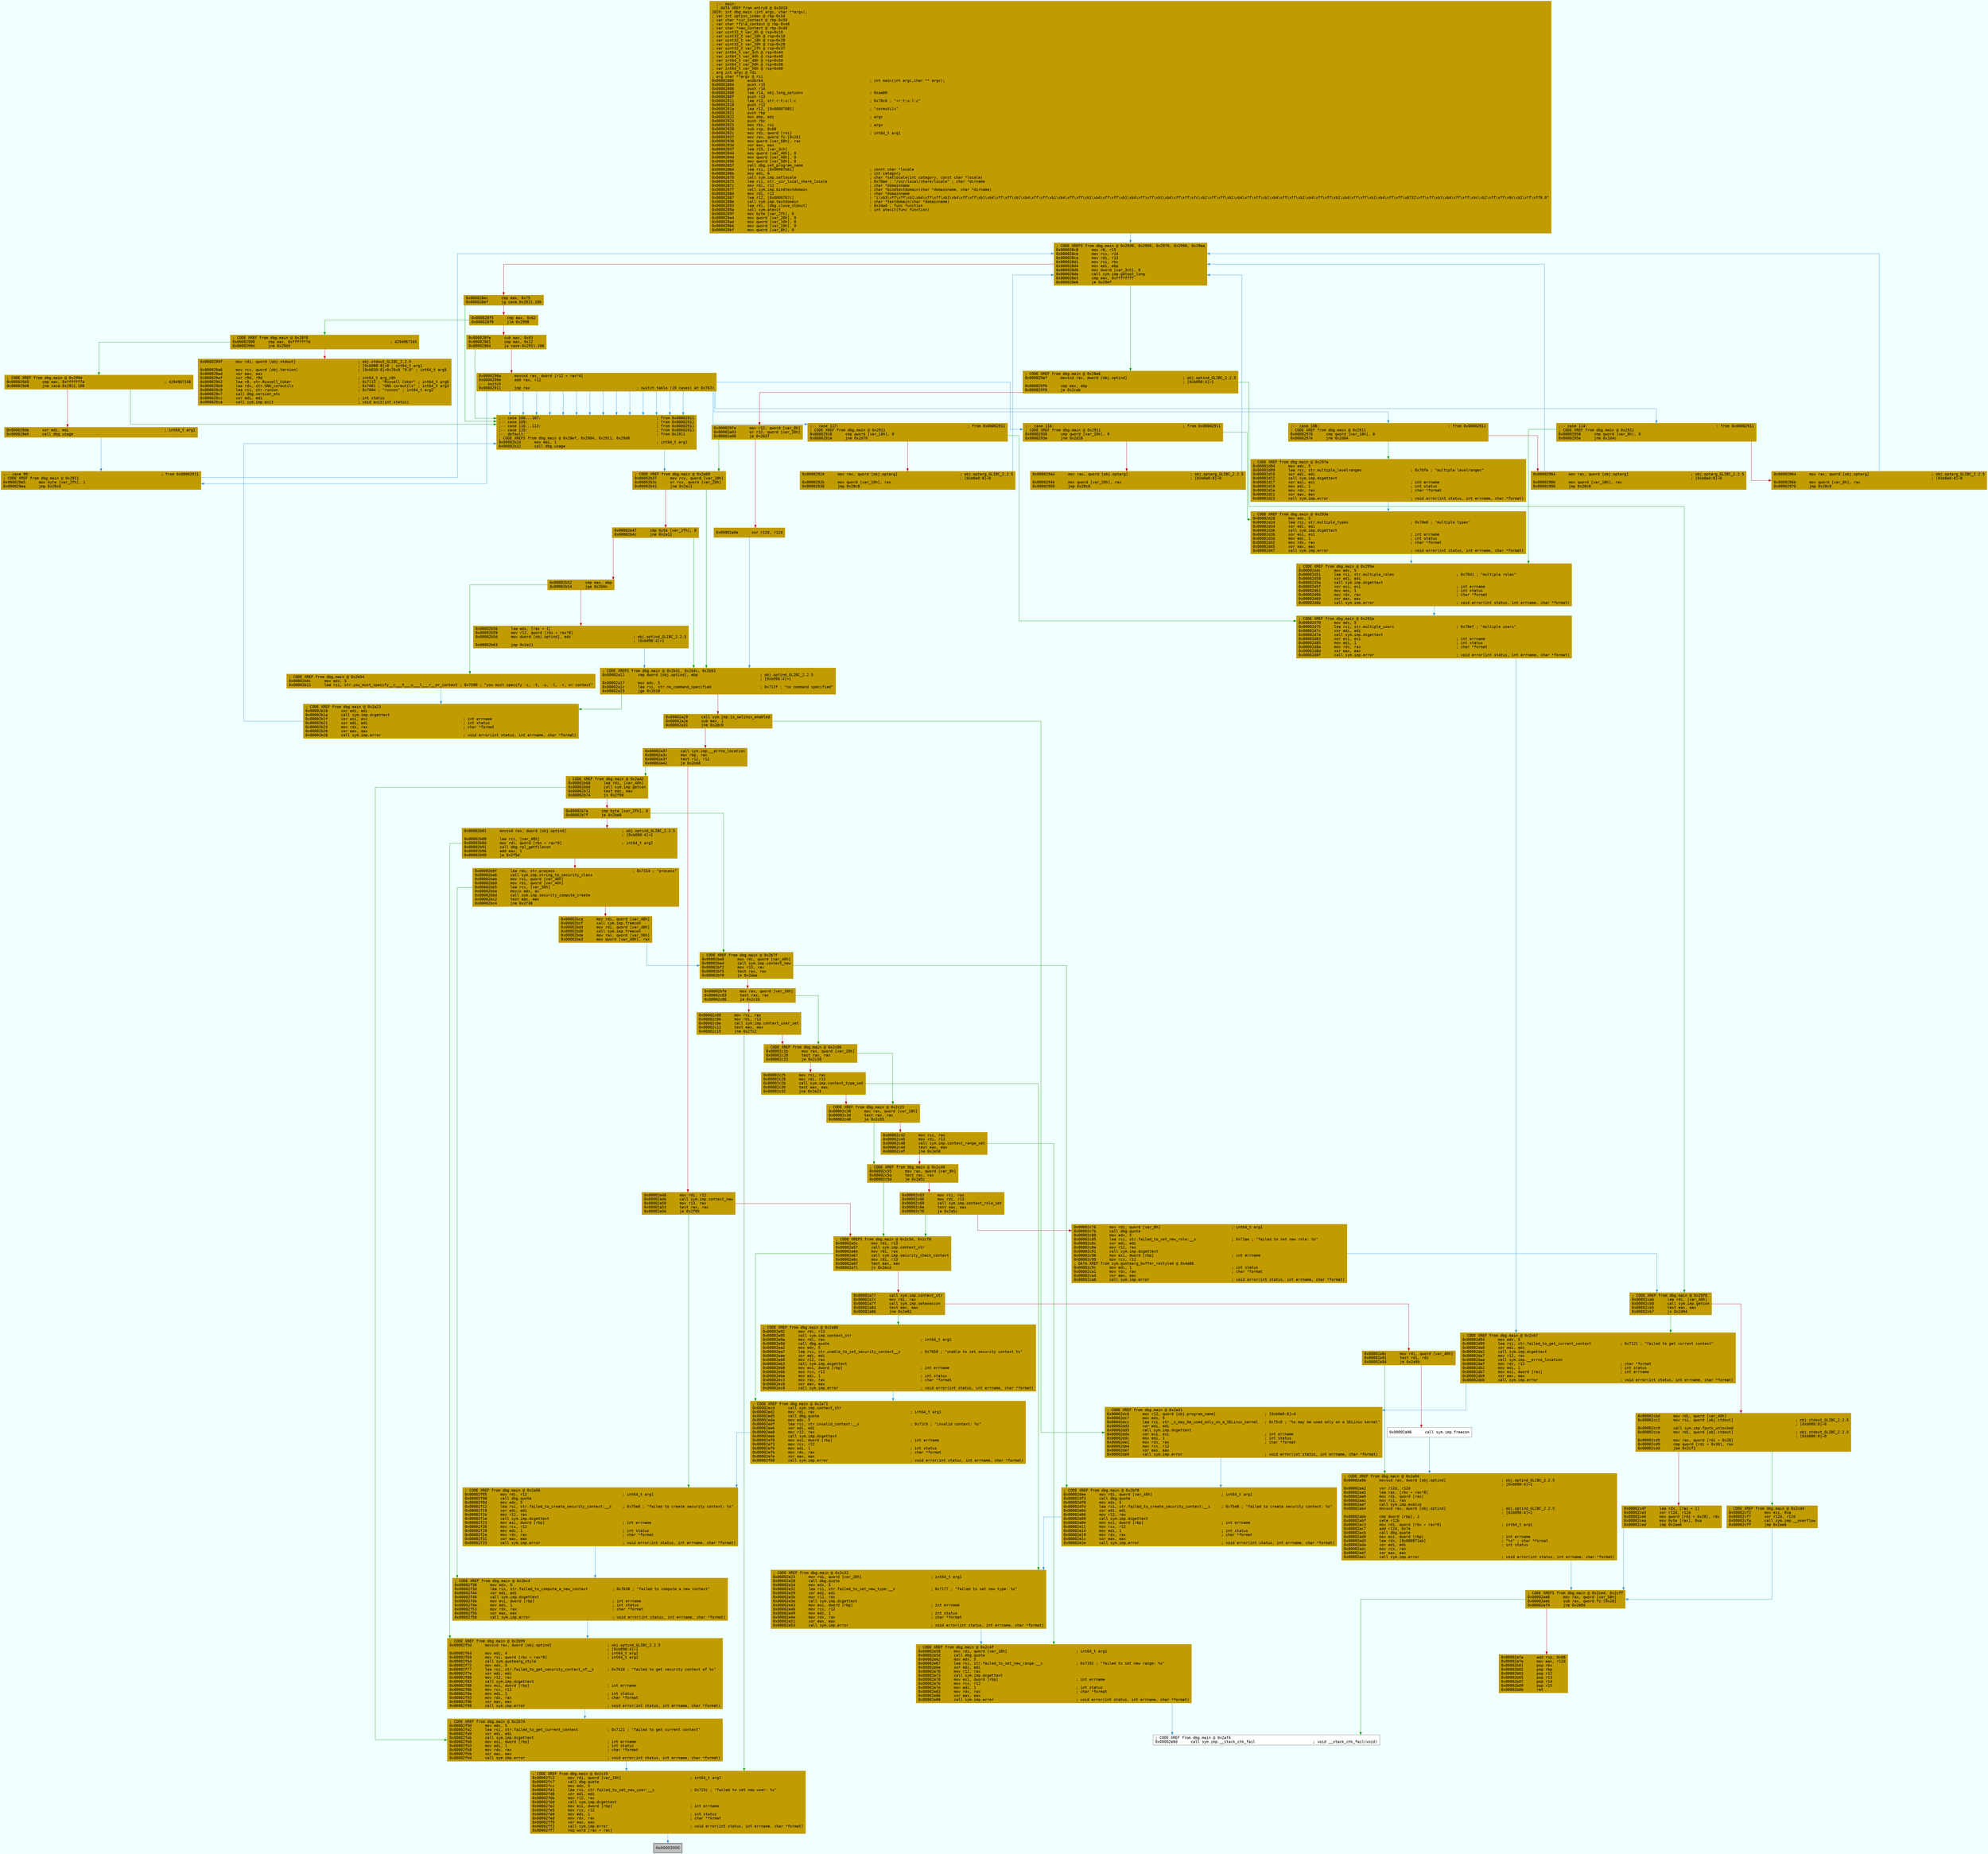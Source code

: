 digraph code {
	graph [bgcolor=azure fontsize=8 fontname="Courier" splines="ortho"];
	node [fillcolor=gray style=filled shape=box];
	edge [arrowhead="normal"];
	"0x00002800" [URL="dbg.main/0x00002800", fillcolor="#c19c00",color="#c19c00", fontname="Courier",label="  ;-- main:\l  ; DATA XREF from entry0 @ 0x3018\l2029: int dbg.main (int argc, char **argv);\l; var int option_index @ rbp-0x54\l; var char *cur_context @ rbp-0x50\l; var char *file_context @ rbp-0x48\l; var char *new_context @ rbp-0x40\l; var uint32_t var_8h @ rsp+0x10\l; var uint32_t var_10h @ rsp+0x18\l; var uint32_t var_18h @ rsp+0x20\l; var uint32_t var_20h @ rsp+0x28\l; var uint32_t var_2fh @ rsp+0x37\l; var int64_t var_3ch @ rsp+0x44\l; var int64_t var_40h @ rsp+0x48\l; var int64_t var_48h @ rsp+0x50\l; var int64_t var_50h @ rsp+0x58\l; var int64_t var_58h @ rsp+0x60\l; arg int argc @ rdi\l; arg char **argv @ rsi\l0x00002800      endbr64                                                ; int main(int argc,char ** argv);\l0x00002804      push r15\l0x00002806      push r14\l0x00002808      lea r14, obj.long_options                              ; 0xaa80\l0x0000280f      push r13\l0x00002811      lea r13, str.r:t:u:l:c                                 ; 0x70c6 ; \"+r:t:u:l:c\"\l0x00002818      push r12\l0x0000281a      lea r12, [0x00007085]                                  ; \"coreutils\"\l0x00002821      push rbp\l0x00002822      mov ebp, edi                                           ; argc\l0x00002824      push rbx\l0x00002825      mov rbx, rsi                                           ; argv\l0x00002828      sub rsp, 0x68\l0x0000282c      mov rdi, qword [rsi]                                   ; int64_t arg1\l0x0000282f      mov rax, qword fs:[0x28]\l0x00002838      mov qword [var_58h], rax\l0x0000283d      xor eax, eax\l0x0000283f      lea r15, [var_3ch]\l0x00002844      mov qword [var_40h], 0\l0x0000284d      mov qword [var_48h], 0\l0x00002856      mov qword [var_50h], 0\l0x0000285f      call dbg.set_program_name\l0x00002864      lea rsi, [0x00007b61]                                  ; const char *locale\l0x0000286b      mov edi, 6                                             ; int category\l0x00002870      call sym.imp.setlocale                                 ; char *setlocale(int category, const char *locale)\l0x00002875      lea rsi, str._usr_local_share_locale                   ; 0x70ae ; \"/usr/local/share/locale\" ; char *dirname\l0x0000287c      mov rdi, r12                                           ; char *domainname\l0x0000287f      call sym.imp.bindtextdomain                            ; char *bindtextdomain(char *domainname, char *dirname)\l0x00002884      mov rdi, r12                                           ; char *domainname\l0x00002887      lea r12, [0x0000767c]                                  ; \"i\\xb3\\xff\\xff\\xb1\\xb4\\xff\\xff\\xb1\\xb4\\xff\\xff\\xb1\\xb4\\xff\\xff\\xb1\\xb4\\xff\\xff\\xb1\\xb4\\xff\\xff\\xb1\\xb4\\xff\\xff\\xb1\\xb4\\xff\\xff\\xb1\\xb4\\xff\\xff\\xfc\\xb2\\xff\\xff\\xb1\\xb4\\xff\\xff\\xb1\\xb4\\xff\\xff\\xb1\\xb4\\xff\\xff\\xb1\\xb4\\xff\\xff\\xb1\\xb4\\xff\\xff\\u0732\\xff\\xff\\xb1\\xb4\\xff\\xff\\xbc\\xb2\\xff\\xff\\x9c\\xb2\\xff\\xff9.0\"\l0x0000288e      call sym.imp.textdomain                                ; char *textdomain(char *domainname)\l0x00002893      lea rdi, [dbg.close_stdout]                            ; 0x34a0 ; func function\l0x0000289a      call sym.atexit                                        ; int atexit(func function)\l0x0000289f      mov byte [var_2fh], 0\l0x000028a4      mov qword [var_20h], 0\l0x000028ad      mov qword [var_10h], 0\l0x000028b6      mov qword [var_18h], 0\l0x000028bf      mov qword [var_8h], 0\l"]
	"0x000028c8" [URL="dbg.main/0x000028c8", fillcolor="#c19c00",color="#c19c00", fontname="Courier",label="; CODE XREFS from dbg.main @ 0x2930, 0x2950, 0x2970, 0x2990, 0x29ea\l0x000028c8      mov r8, r15\l0x000028cb      mov rcx, r14\l0x000028ce      mov rdx, r13\l0x000028d1      mov rsi, rbx\l0x000028d4      mov edi, ebp\l0x000028d6      mov dword [var_3ch], 0\l0x000028de      call sym.imp.getopt_long\l0x000028e3      cmp eax, 0xffffffff\l0x000028e6      je 0x29ef\l"]
	"0x000028ec" [URL="dbg.main/0x000028ec", fillcolor="#c19c00",color="#c19c00", fontname="Courier",label="0x000028ec      cmp eax, 0x75\l0x000028ef      jg case.0x2911.100\l"]
	"0x000028f5" [URL="dbg.main/0x000028f5", fillcolor="#c19c00",color="#c19c00", fontname="Courier",label="0x000028f5      cmp eax, 0x62\l0x000028f8      jle 0x2998\l"]
	"0x000028fe" [URL="dbg.main/0x000028fe", fillcolor="#c19c00",color="#c19c00", fontname="Courier",label="0x000028fe      sub eax, 0x63\l0x00002901      cmp eax, 0x12\l0x00002904      ja case.0x2911.100\l"]
	"0x0000290a" [URL="dbg.main/0x0000290a", fillcolor="#c19c00",color="#c19c00", fontname="Courier",label="0x0000290a      movsxd rax, dword [r12 + rax*4]\l0x0000290e      add rax, r12\l;-- switch\l0x00002911      jmp rax                                                ; switch table (19 cases) at 0x767c\l"]
	"0x00002918" [URL="dbg.main/0x00002918", fillcolor="#c19c00",color="#c19c00", fontname="Courier",label=";-- case 117:                                                          ; from 0x00002911\l; CODE XREF from dbg.main @ 0x2911\l0x00002918      cmp qword [var_10h], 0\l0x0000291e      jne 0x2d70\l"]
	"0x00002924" [URL="dbg.main/0x00002924", fillcolor="#c19c00",color="#c19c00", fontname="Courier",label="0x00002924      mov rax, qword [obj.optarg]                            ; obj.optarg_GLIBC_2.2.5\l                                                                       ; [0xb0a0:8]=0\l0x0000292b      mov qword [var_10h], rax\l0x00002930      jmp 0x28c8\l"]
	"0x00002938" [URL="dbg.main/0x00002938", fillcolor="#c19c00",color="#c19c00", fontname="Courier",label=";-- case 116:                                                          ; from 0x00002911\l; CODE XREF from dbg.main @ 0x2911\l0x00002938      cmp qword [var_20h], 0\l0x0000293e      jne 0x2d28\l"]
	"0x00002944" [URL="dbg.main/0x00002944", fillcolor="#c19c00",color="#c19c00", fontname="Courier",label="0x00002944      mov rax, qword [obj.optarg]                            ; obj.optarg_GLIBC_2.2.5\l                                                                       ; [0xb0a0:8]=0\l0x0000294b      mov qword [var_20h], rax\l0x00002950      jmp 0x28c8\l"]
	"0x00002958" [URL="dbg.main/0x00002958", fillcolor="#c19c00",color="#c19c00", fontname="Courier",label=";-- case 114:                                                          ; from 0x00002911\l; CODE XREF from dbg.main @ 0x2911\l0x00002958      cmp qword [var_8h], 0\l0x0000295e      jne 0x2d4c\l"]
	"0x00002964" [URL="dbg.main/0x00002964", fillcolor="#c19c00",color="#c19c00", fontname="Courier",label="0x00002964      mov rax, qword [obj.optarg]                            ; obj.optarg_GLIBC_2.2.5\l                                                                       ; [0xb0a0:8]=0\l0x0000296b      mov qword [var_8h], rax\l0x00002970      jmp 0x28c8\l"]
	"0x00002978" [URL="dbg.main/0x00002978", fillcolor="#c19c00",color="#c19c00", fontname="Courier",label=";-- case 108:                                                          ; from 0x00002911\l; CODE XREF from dbg.main @ 0x2911\l0x00002978      cmp qword [var_18h], 0\l0x0000297e      jne 0x2d04\l"]
	"0x00002984" [URL="dbg.main/0x00002984", fillcolor="#c19c00",color="#c19c00", fontname="Courier",label="0x00002984      mov rax, qword [obj.optarg]                            ; obj.optarg_GLIBC_2.2.5\l                                                                       ; [0xb0a0:8]=0\l0x0000298b      mov qword [var_18h], rax\l0x00002990      jmp 0x28c8\l"]
	"0x00002998" [URL="dbg.main/0x00002998", fillcolor="#c19c00",color="#c19c00", fontname="Courier",label="; CODE XREF from dbg.main @ 0x28f8\l0x00002998      cmp eax, 0xffffff7d                                    ; 4294967165\l0x0000299d      jne 0x29d3\l"]
	"0x0000299f" [URL="dbg.main/0x0000299f", fillcolor="#c19c00",color="#c19c00", fontname="Courier",label="0x0000299f      mov rdi, qword [obj.stdout]                            ; obj.stdout_GLIBC_2.2.5\l                                                                       ; [0xb088:8]=0 ; int64_t arg1\l0x000029a6      mov rcx, qword [obj.Version]                           ; [0xb010:8]=0x76c8 \"9.0\" ; int64_t arg5\l0x000029ad      xor eax, eax\l0x000029af      xor r9d, r9d                                           ; int64_t arg_c0h\l0x000029b2      lea r8, str.Russell_Coker                              ; 0x7113 ; \"Russell Coker\" ; int64_t arg6\l0x000029b9      lea rdx, str.GNU_coreutils                             ; 0x7081 ; \"GNU coreutils\" ; int64_t arg3\l0x000029c0      lea rsi, str.runcon                                    ; 0x7004 ; \"runcon\" ; int64_t arg2\l0x000029c7      call dbg.version_etc\l0x000029cc      xor edi, edi                                           ; int status\l0x000029ce      call sym.imp.exit                                      ; void exit(int status)\l"]
	"0x000029d3" [URL="dbg.main/0x000029d3", fillcolor="#c19c00",color="#c19c00", fontname="Courier",label="; CODE XREF from dbg.main @ 0x299d\l0x000029d3      cmp eax, 0xffffff7e                                    ; 4294967166\l0x000029d8      jne case.0x2911.100\l"]
	"0x000029de" [URL="dbg.main/0x000029de", fillcolor="#c19c00",color="#c19c00", fontname="Courier",label="0x000029de      xor edi, edi                                           ; int64_t arg1\l0x000029e0      call dbg.usage\l"]
	"0x000029e5" [URL="dbg.main/0x000029e5", fillcolor="#c19c00",color="#c19c00", fontname="Courier",label=";-- case 99:                                                           ; from 0x00002911\l; CODE XREF from dbg.main @ 0x2911\l0x000029e5      mov byte [var_2fh], 1\l0x000029ea      jmp 0x28c8\l"]
	"0x000029ef" [URL="dbg.main/0x000029ef", fillcolor="#c19c00",color="#c19c00", fontname="Courier",label="; CODE XREF from dbg.main @ 0x28e6\l0x000029ef      movsxd rax, dword [obj.optind]                         ; obj.optind_GLIBC_2.2.5\l                                                                       ; [0xb090:4]=1\l0x000029f6      cmp eax, ebp\l0x000029f8      je 0x2cab\l"]
	"0x000029fe" [URL="dbg.main/0x000029fe", fillcolor="#c19c00",color="#c19c00", fontname="Courier",label="0x000029fe      mov r12, qword [var_8h]\l0x00002a03      or r12, qword [var_10h]\l0x00002a08      je 0x2b37\l"]
	"0x00002a0e" [URL="dbg.main/0x00002a0e", fillcolor="#c19c00",color="#c19c00", fontname="Courier",label="0x00002a0e      xor r12d, r12d\l"]
	"0x00002a11" [URL="dbg.main/0x00002a11", fillcolor="#c19c00",color="#c19c00", fontname="Courier",label="; CODE XREFS from dbg.main @ 0x2b41, 0x2b4c, 0x2b63\l0x00002a11      cmp dword [obj.optind], ebp                            ; obj.optind_GLIBC_2.2.5\l                                                                       ; [0xb090:4]=1\l0x00002a17      mov edx, 5\l0x00002a1c      lea rsi, str.no_command_specified                      ; 0x713f ; \"no command specified\"\l0x00002a23      jge 0x2b18\l"]
	"0x00002a29" [URL="dbg.main/0x00002a29", fillcolor="#c19c00",color="#c19c00", fontname="Courier",label="0x00002a29      call sym.imp.is_selinux_enabled\l0x00002a2e      sub eax, 1\l0x00002a31      jne 0x2dc0\l"]
	"0x00002a37" [URL="dbg.main/0x00002a37", fillcolor="#c19c00",color="#c19c00", fontname="Courier",label="0x00002a37      call sym.imp.__errno_location\l0x00002a3c      mov rbp, rax\l0x00002a3f      test r12, r12\l0x00002a42      je 0x2b68\l"]
	"0x00002a48" [URL="dbg.main/0x00002a48", fillcolor="#c19c00",color="#c19c00", fontname="Courier",label="0x00002a48      mov rdi, r12\l0x00002a4b      call sym.imp.context_new\l0x00002a50      mov r13, rax\l0x00002a53      test rax, rax\l0x00002a56      je 0x2f05\l"]
	"0x00002a5c" [URL="dbg.main/0x00002a5c", fillcolor="#c19c00",color="#c19c00", fontname="Courier",label="; CODE XREFS from dbg.main @ 0x2c5d, 0x2c70\l0x00002a5c      mov rdi, r13\l0x00002a5f      call sym.imp.context_str\l0x00002a64      mov rdi, rax\l0x00002a67      call sym.imp.security_check_context\l0x00002a6c      mov rdi, r13\l0x00002a6f      test eax, eax\l0x00002a71      js 0x2ecd\l"]
	"0x00002a77" [URL="dbg.main/0x00002a77", fillcolor="#c19c00",color="#c19c00", fontname="Courier",label="0x00002a77      call sym.imp.context_str\l0x00002a7c      mov rdi, rax\l0x00002a7f      call sym.imp.setexeccon\l0x00002a84      test eax, eax\l0x00002a86      jne 0x2e92\l"]
	"0x00002a8c" [URL="dbg.main/0x00002a8c", fillcolor="#c19c00",color="#c19c00", fontname="Courier",label="0x00002a8c      mov rdi, qword [var_40h]\l0x00002a91      test rdi, rdi\l0x00002a94      je 0x2a9b\l"]
	"0x00002a96" [URL="dbg.main/0x00002a96", fillcolor="white",color="#767676", fontname="Courier",label="0x00002a96      call sym.imp.freecon\l"]
	"0x00002a9b" [URL="dbg.main/0x00002a9b", fillcolor="#c19c00",color="#c19c00", fontname="Courier",label="; CODE XREF from dbg.main @ 0x2a94\l0x00002a9b      movsxd rax, dword [obj.optind]                         ; obj.optind_GLIBC_2.2.5\l                                                                       ; [0xb090:4]=1\l0x00002aa2      xor r12d, r12d\l0x00002aa5      lea rax, [rbx + rax*8]\l0x00002aa9      mov rdi, qword [rax]\l0x00002aac      mov rsi, rax\l0x00002aaf      call sym.imp.execvp\l0x00002ab4      movsxd rax, dword [obj.optind]                         ; obj.optind_GLIBC_2.2.5\l                                                                       ; [0xb090:4]=1\l0x00002abb      cmp dword [rbp], 2\l0x00002abf      sete r12b\l0x00002ac3      mov rdi, qword [rbx + rax*8]                           ; int64_t arg1\l0x00002ac7      add r12d, 0x7e\l0x00002acb      call dbg.quote\l0x00002ad0      mov esi, dword [rbp]                                   ; int errname\l0x00002ad3      lea rdx, [0x000071ab]                                  ; \"%s\" ; char *format\l0x00002ada      xor edi, edi                                           ; int status\l0x00002adc      mov rcx, rax\l0x00002adf      xor eax, eax\l0x00002ae1      call sym.imp.error                                     ; void error(int status, int errname, char *format)\l"]
	"0x00002ae6" [URL="dbg.main/0x00002ae6", fillcolor="#c19c00",color="#c19c00", fontname="Courier",label="; CODE XREFS from dbg.main @ 0x2ced, 0x2cff\l0x00002ae6      mov rax, qword [var_58h]\l0x00002aeb      sub rax, qword fs:[0x28]\l0x00002af4      jne 0x2e8d\l"]
	"0x00002afa" [URL="dbg.main/0x00002afa", fillcolor="#c19c00",color="#c19c00", fontname="Courier",label="0x00002afa      add rsp, 0x68\l0x00002afe      mov eax, r12d\l0x00002b01      pop rbx\l0x00002b02      pop rbp\l0x00002b03      pop r12\l0x00002b05      pop r13\l0x00002b07      pop r14\l0x00002b09      pop r15\l0x00002b0b      ret\l"]
	"0x00002b0c" [URL="dbg.main/0x00002b0c", fillcolor="#c19c00",color="#c19c00", fontname="Courier",label="; CODE XREF from dbg.main @ 0x2b54\l0x00002b0c      mov edx, 5\l0x00002b11      lea rsi, str.you_must_specify__c___t___u___l___r__or_context ; 0x7590 ; \"you must specify -c, -t, -u, -l, -r, or context\"\l"]
	"0x00002b18" [URL="dbg.main/0x00002b18", fillcolor="#c19c00",color="#c19c00", fontname="Courier",label="; CODE XREF from dbg.main @ 0x2a23\l0x00002b18      xor edi, edi\l0x00002b1a      call sym.imp.dcgettext\l0x00002b1f      xor esi, esi                                           ; int errname\l0x00002b21      xor edi, edi                                           ; int status\l0x00002b23      mov rdx, rax                                           ; char *format\l0x00002b26      xor eax, eax\l0x00002b28      call sym.imp.error                                     ; void error(int status, int errname, char *format)\l"]
	"0x00002b2d" [URL="dbg.main/0x00002b2d", fillcolor="#c19c00",color="#c19c00", fontname="Courier",label=";-- case 100...107:                                                    ; from 0x00002911\l;-- case 109:                                                          ; from 0x00002911\l;-- case 110...113:                                                    ; from 0x00002911\l;-- case 115:                                                          ; from 0x00002911\l;-- default:                                                           ; from 0x2911\l; CODE XREFS from dbg.main @ 0x28ef, 0x2904, 0x2911, 0x29d8\l0x00002b2d      mov edi, 1                                             ; int64_t arg1\l0x00002b32      call dbg.usage\l"]
	"0x00002b37" [URL="dbg.main/0x00002b37", fillcolor="#c19c00",color="#c19c00", fontname="Courier",label="; CODE XREF from dbg.main @ 0x2a08\l0x00002b37      mov rcx, qword [var_18h]\l0x00002b3c      or rcx, qword [var_20h]\l0x00002b41      jne 0x2a11\l"]
	"0x00002b47" [URL="dbg.main/0x00002b47", fillcolor="#c19c00",color="#c19c00", fontname="Courier",label="0x00002b47      cmp byte [var_2fh], 0\l0x00002b4c      jne 0x2a11\l"]
	"0x00002b52" [URL="dbg.main/0x00002b52", fillcolor="#c19c00",color="#c19c00", fontname="Courier",label="0x00002b52      cmp eax, ebp\l0x00002b54      jge 0x2b0c\l"]
	"0x00002b56" [URL="dbg.main/0x00002b56", fillcolor="#c19c00",color="#c19c00", fontname="Courier",label="0x00002b56      lea edx, [rax + 1]\l0x00002b59      mov r12, qword [rbx + rax*8]\l0x00002b5d      mov dword [obj.optind], edx                            ; obj.optind_GLIBC_2.2.5\l                                                                       ; [0xb090:4]=1\l0x00002b63      jmp 0x2a11\l"]
	"0x00002b68" [URL="dbg.main/0x00002b68", fillcolor="#c19c00",color="#c19c00", fontname="Courier",label="; CODE XREF from dbg.main @ 0x2a42\l0x00002b68      lea rdi, [var_40h]\l0x00002b6d      call sym.imp.getcon\l0x00002b72      test eax, eax\l0x00002b74      js 0x2f9d\l"]
	"0x00002b7a" [URL="dbg.main/0x00002b7a", fillcolor="#c19c00",color="#c19c00", fontname="Courier",label="0x00002b7a      cmp byte [var_2fh], 0\l0x00002b7f      je 0x2be8\l"]
	"0x00002b81" [URL="dbg.main/0x00002b81", fillcolor="#c19c00",color="#c19c00", fontname="Courier",label="0x00002b81      movsxd rax, dword [obj.optind]                         ; obj.optind_GLIBC_2.2.5\l                                                                       ; [0xb090:4]=1\l0x00002b88      lea rsi, [var_48h]\l0x00002b8d      mov rdi, qword [rbx + rax*8]                           ; int64_t arg2\l0x00002b91      call dbg.rpl_getfilecon\l0x00002b96      add eax, 1\l0x00002b99      je 0x2f5d\l"]
	"0x00002b9f" [URL="dbg.main/0x00002b9f", fillcolor="#c19c00",color="#c19c00", fontname="Courier",label="0x00002b9f      lea rdi, str.process                                   ; 0x7154 ; \"process\"\l0x00002ba6      call sym.imp.string_to_security_class\l0x00002bab      mov rsi, qword [var_48h]\l0x00002bb0      mov rdi, qword [var_40h]\l0x00002bb5      lea rcx, [var_50h]\l0x00002bba      movzx edx, ax\l0x00002bbd      call sym.imp.security_compute_create\l0x00002bc2      test eax, eax\l0x00002bc4      jne 0x2f38\l"]
	"0x00002bca" [URL="dbg.main/0x00002bca", fillcolor="#c19c00",color="#c19c00", fontname="Courier",label="0x00002bca      mov rdi, qword [var_48h]\l0x00002bcf      call sym.imp.freecon\l0x00002bd4      mov rdi, qword [var_40h]\l0x00002bd9      call sym.imp.freecon\l0x00002bde      mov rax, qword [var_50h]\l0x00002be3      mov qword [var_40h], rax\l"]
	"0x00002be8" [URL="dbg.main/0x00002be8", fillcolor="#c19c00",color="#c19c00", fontname="Courier",label="; CODE XREF from dbg.main @ 0x2b7f\l0x00002be8      mov rdi, qword [var_40h]\l0x00002bed      call sym.imp.context_new\l0x00002bf2      mov r13, rax\l0x00002bf5      test rax, rax\l0x00002bf8      je 0x2dee\l"]
	"0x00002bfe" [URL="dbg.main/0x00002bfe", fillcolor="#c19c00",color="#c19c00", fontname="Courier",label="0x00002bfe      mov rax, qword [var_10h]\l0x00002c03      test rax, rax\l0x00002c06      je 0x2c1b\l"]
	"0x00002c08" [URL="dbg.main/0x00002c08", fillcolor="#c19c00",color="#c19c00", fontname="Courier",label="0x00002c08      mov rsi, rax\l0x00002c0b      mov rdi, r13\l0x00002c0e      call sym.imp.context_user_set\l0x00002c13      test eax, eax\l0x00002c15      jne 0x2fc2\l"]
	"0x00002c1b" [URL="dbg.main/0x00002c1b", fillcolor="#c19c00",color="#c19c00", fontname="Courier",label="; CODE XREF from dbg.main @ 0x2c06\l0x00002c1b      mov rax, qword [var_20h]\l0x00002c20      test rax, rax\l0x00002c23      je 0x2c38\l"]
	"0x00002c25" [URL="dbg.main/0x00002c25", fillcolor="#c19c00",color="#c19c00", fontname="Courier",label="0x00002c25      mov rsi, rax\l0x00002c28      mov rdi, r13\l0x00002c2b      call sym.imp.context_type_set\l0x00002c30      test eax, eax\l0x00002c32      jne 0x2e23\l"]
	"0x00002c38" [URL="dbg.main/0x00002c38", fillcolor="#c19c00",color="#c19c00", fontname="Courier",label="; CODE XREF from dbg.main @ 0x2c23\l0x00002c38      mov rax, qword [var_18h]\l0x00002c3d      test rax, rax\l0x00002c40      je 0x2c55\l"]
	"0x00002c42" [URL="dbg.main/0x00002c42", fillcolor="#c19c00",color="#c19c00", fontname="Courier",label="0x00002c42      mov rsi, rax\l0x00002c45      mov rdi, r13\l0x00002c48      call sym.imp.context_range_set\l0x00002c4d      test eax, eax\l0x00002c4f      jne 0x2e58\l"]
	"0x00002c55" [URL="dbg.main/0x00002c55", fillcolor="#c19c00",color="#c19c00", fontname="Courier",label="; CODE XREF from dbg.main @ 0x2c40\l0x00002c55      mov rax, qword [var_8h]\l0x00002c5a      test rax, rax\l0x00002c5d      je 0x2a5c\l"]
	"0x00002c63" [URL="dbg.main/0x00002c63", fillcolor="#c19c00",color="#c19c00", fontname="Courier",label="0x00002c63      mov rsi, rax\l0x00002c66      mov rdi, r13\l0x00002c69      call sym.imp.context_role_set\l0x00002c6e      test eax, eax\l0x00002c70      je 0x2a5c\l"]
	"0x00002c76" [URL="dbg.main/0x00002c76", fillcolor="#c19c00",color="#c19c00", fontname="Courier",label="0x00002c76      mov rdi, qword [var_8h]                                ; int64_t arg1\l0x00002c7b      call dbg.quote\l0x00002c80      mov edx, 5\l0x00002c85      lea rsi, str.failed_to_set_new_role:__s                ; 0x71ae ; \"failed to set new role: %s\"\l0x00002c8c      xor edi, edi\l0x00002c8e      mov r12, rax\l0x00002c91      call sym.imp.dcgettext\l0x00002c96      mov esi, dword [rbp]                                   ; int errname\l0x00002c99      mov rcx, r12\l; DATA XREF from sym.quotearg_buffer_restyled @ 0x4a86\l0x00002c9c      mov edi, 1                                             ; int status\l0x00002ca1      mov rdx, rax                                           ; char *format\l0x00002ca4      xor eax, eax\l0x00002ca6      call sym.imp.error                                     ; void error(int status, int errname, char *format)\l"]
	"0x00002cab" [URL="dbg.main/0x00002cab", fillcolor="#c19c00",color="#c19c00", fontname="Courier",label="; CODE XREF from dbg.main @ 0x29f8\l0x00002cab      lea rdi, [var_40h]\l0x00002cb0      call sym.imp.getcon\l0x00002cb5      test eax, eax\l0x00002cb7      js 0x2d94\l"]
	"0x00002cbd" [URL="dbg.main/0x00002cbd", fillcolor="#c19c00",color="#c19c00", fontname="Courier",label="0x00002cbd      mov rdi, qword [var_40h]\l0x00002cc2      mov rsi, qword [obj.stdout]                            ; obj.stdout_GLIBC_2.2.5\l                                                                       ; [0xb088:8]=0\l0x00002cc9      call sym.imp.fputs_unlocked\l0x00002cce      mov rdi, qword [obj.stdout]                            ; obj.stdout_GLIBC_2.2.5\l                                                                       ; [0xb088:8]=0\l0x00002cd5      mov rax, qword [rdi + 0x28]\l0x00002cd9      cmp qword [rdi + 0x30], rax\l0x00002cdd      jbe 0x2cf2\l"]
	"0x00002cdf" [URL="dbg.main/0x00002cdf", fillcolor="#c19c00",color="#c19c00", fontname="Courier",label="0x00002cdf      lea rdx, [rax + 1]\l0x00002ce3      xor r12d, r12d\l0x00002ce6      mov qword [rdi + 0x28], rdx\l0x00002cea      mov byte [rax], 0xa\l0x00002ced      jmp 0x2ae6\l"]
	"0x00002cf2" [URL="dbg.main/0x00002cf2", fillcolor="#c19c00",color="#c19c00", fontname="Courier",label="; CODE XREF from dbg.main @ 0x2cdd\l0x00002cf2      mov esi, 0xa\l0x00002cf7      xor r12d, r12d\l0x00002cfa      call sym.imp.__overflow\l0x00002cff      jmp 0x2ae6\l"]
	"0x00002d04" [URL="dbg.main/0x00002d04", fillcolor="#c19c00",color="#c19c00", fontname="Courier",label="; CODE XREF from dbg.main @ 0x297e\l0x00002d04      mov edx, 5\l0x00002d09      lea rsi, str.multiple_levelranges                      ; 0x70fe ; \"multiple levelranges\"\l0x00002d10      xor edi, edi\l0x00002d12      call sym.imp.dcgettext\l0x00002d17      xor esi, esi                                           ; int errname\l0x00002d19      mov edi, 1                                             ; int status\l0x00002d1e      mov rdx, rax                                           ; char *format\l0x00002d21      xor eax, eax\l0x00002d23      call sym.imp.error                                     ; void error(int status, int errname, char *format)\l"]
	"0x00002d28" [URL="dbg.main/0x00002d28", fillcolor="#c19c00",color="#c19c00", fontname="Courier",label="; CODE XREF from dbg.main @ 0x293e\l0x00002d28      mov edx, 5\l0x00002d2d      lea rsi, str.multiple_types                            ; 0x70e0 ; \"multiple types\"\l0x00002d34      xor edi, edi\l0x00002d36      call sym.imp.dcgettext\l0x00002d3b      xor esi, esi                                           ; int errname\l0x00002d3d      mov edi, 1                                             ; int status\l0x00002d42      mov rdx, rax                                           ; char *format\l0x00002d45      xor eax, eax\l0x00002d47      call sym.imp.error                                     ; void error(int status, int errname, char *format)\l"]
	"0x00002d4c" [URL="dbg.main/0x00002d4c", fillcolor="#c19c00",color="#c19c00", fontname="Courier",label="; CODE XREF from dbg.main @ 0x295e\l0x00002d4c      mov edx, 5\l0x00002d51      lea rsi, str.multiple_roles                            ; 0x70d1 ; \"multiple roles\"\l0x00002d58      xor edi, edi\l0x00002d5a      call sym.imp.dcgettext\l0x00002d5f      xor esi, esi                                           ; int errname\l0x00002d61      mov edi, 1                                             ; int status\l0x00002d66      mov rdx, rax                                           ; char *format\l0x00002d69      xor eax, eax\l0x00002d6b      call sym.imp.error                                     ; void error(int status, int errname, char *format)\l"]
	"0x00002d70" [URL="dbg.main/0x00002d70", fillcolor="#c19c00",color="#c19c00", fontname="Courier",label="; CODE XREF from dbg.main @ 0x291e\l0x00002d70      mov edx, 5\l0x00002d75      lea rsi, str.multiple_users                            ; 0x70ef ; \"multiple users\"\l0x00002d7c      xor edi, edi\l0x00002d7e      call sym.imp.dcgettext\l0x00002d83      xor esi, esi                                           ; int errname\l0x00002d85      mov edi, 1                                             ; int status\l0x00002d8a      mov rdx, rax                                           ; char *format\l0x00002d8d      xor eax, eax\l0x00002d8f      call sym.imp.error                                     ; void error(int status, int errname, char *format)\l"]
	"0x00002d94" [URL="dbg.main/0x00002d94", fillcolor="#c19c00",color="#c19c00", fontname="Courier",label="; CODE XREF from dbg.main @ 0x2cb7\l0x00002d94      mov edx, 5\l0x00002d99      lea rsi, str.failed_to_get_current_context             ; 0x7121 ; \"failed to get current context\"\l0x00002da0      xor edi, edi\l0x00002da2      call sym.imp.dcgettext\l0x00002da7      mov r12, rax\l0x00002daa      call sym.imp.__errno_location\l0x00002daf      mov rdx, r12                                           ; char *format\l0x00002db2      mov edi, 1                                             ; int status\l0x00002db7      mov esi, dword [rax]                                   ; int errname\l0x00002db9      xor eax, eax\l0x00002dbb      call sym.imp.error                                     ; void error(int status, int errname, char *format)\l"]
	"0x00002dc0" [URL="dbg.main/0x00002dc0", fillcolor="#c19c00",color="#c19c00", fontname="Courier",label="; CODE XREF from dbg.main @ 0x2a31\l0x00002dc0      mov r12, qword [obj.program_name]                      ; [0xb0e0:8]=4\l0x00002dc7      mov edx, 5\l0x00002dcc      lea rsi, str._s_may_be_used_only_on_a_SELinux_kernel   ; 0x75c0 ; \"%s may be used only on a SELinux kernel\"\l0x00002dd3      xor edi, edi\l0x00002dd5      call sym.imp.dcgettext\l0x00002dda      xor esi, esi                                           ; int errname\l0x00002ddc      mov edi, 1                                             ; int status\l0x00002de1      mov rdx, rax                                           ; char *format\l0x00002de4      mov rcx, r12\l0x00002de7      xor eax, eax\l0x00002de9      call sym.imp.error                                     ; void error(int status, int errname, char *format)\l"]
	"0x00002dee" [URL="dbg.main/0x00002dee", fillcolor="#c19c00",color="#c19c00", fontname="Courier",label="; CODE XREF from dbg.main @ 0x2bf8\l0x00002dee      mov rdi, qword [var_40h]                               ; int64_t arg1\l0x00002df3      call dbg.quote\l0x00002df8      mov edx, 5\l0x00002dfd      lea rsi, str.failed_to_create_security_context:__s     ; 0x75e8 ; \"failed to create security context: %s\"\l0x00002e04      xor edi, edi\l0x00002e06      mov r12, rax\l0x00002e09      call sym.imp.dcgettext\l0x00002e0e      mov esi, dword [rbp]                                   ; int errname\l0x00002e11      mov rcx, r12\l0x00002e14      mov edi, 1                                             ; int status\l0x00002e19      mov rdx, rax                                           ; char *format\l0x00002e1c      xor eax, eax\l0x00002e1e      call sym.imp.error                                     ; void error(int status, int errname, char *format)\l"]
	"0x00002e23" [URL="dbg.main/0x00002e23", fillcolor="#c19c00",color="#c19c00", fontname="Courier",label="; CODE XREF from dbg.main @ 0x2c32\l0x00002e23      mov rdi, qword [var_20h]                               ; int64_t arg1\l0x00002e28      call dbg.quote\l0x00002e2d      mov edx, 5\l0x00002e32      lea rsi, str.failed_to_set_new_type:__s                ; 0x7177 ; \"failed to set new type: %s\"\l0x00002e39      xor edi, edi\l0x00002e3b      mov r12, rax\l0x00002e3e      call sym.imp.dcgettext\l0x00002e43      mov esi, dword [rbp]                                   ; int errname\l0x00002e46      mov rcx, r12\l0x00002e49      mov edi, 1                                             ; int status\l0x00002e4e      mov rdx, rax                                           ; char *format\l0x00002e51      xor eax, eax\l0x00002e53      call sym.imp.error                                     ; void error(int status, int errname, char *format)\l"]
	"0x00002e58" [URL="dbg.main/0x00002e58", fillcolor="#c19c00",color="#c19c00", fontname="Courier",label="; CODE XREF from dbg.main @ 0x2c4f\l0x00002e58      mov rdi, qword [var_18h]                               ; int64_t arg1\l0x00002e5d      call dbg.quote\l0x00002e62      mov edx, 5\l0x00002e67      lea rsi, str.failed_to_set_new_range:__s               ; 0x7192 ; \"failed to set new range: %s\"\l0x00002e6e      xor edi, edi\l0x00002e70      mov r12, rax\l0x00002e73      call sym.imp.dcgettext\l0x00002e78      mov esi, dword [rbp]                                   ; int errname\l0x00002e7b      mov rcx, r12\l0x00002e7e      mov edi, 1                                             ; int status\l0x00002e83      mov rdx, rax                                           ; char *format\l0x00002e86      xor eax, eax\l0x00002e88      call sym.imp.error                                     ; void error(int status, int errname, char *format)\l"]
	"0x00002e8d" [URL="dbg.main/0x00002e8d", fillcolor="white",color="#767676", fontname="Courier",label="; CODE XREF from dbg.main @ 0x2af4\l0x00002e8d      call sym.imp.__stack_chk_fail                          ; void __stack_chk_fail(void)\l"]
	"0x00002e92" [URL="dbg.main/0x00002e92", fillcolor="#c19c00",color="#c19c00", fontname="Courier",label="; CODE XREF from dbg.main @ 0x2a86\l0x00002e92      mov rdi, r13\l0x00002e95      call sym.imp.context_str\l0x00002e9a      mov rdi, rax                                           ; int64_t arg1\l0x00002e9d      call dbg.quote\l0x00002ea2      mov edx, 5\l0x00002ea7      lea rsi, str.unable_to_set_security_context__s         ; 0x7658 ; \"unable to set security context %s\"\l0x00002eae      xor edi, edi\l0x00002eb0      mov r12, rax\l0x00002eb3      call sym.imp.dcgettext\l0x00002eb8      mov esi, dword [rbp]                                   ; int errname\l0x00002ebb      mov rcx, r12\l0x00002ebe      mov edi, 1                                             ; int status\l0x00002ec3      mov rdx, rax                                           ; char *format\l0x00002ec6      xor eax, eax\l0x00002ec8      call sym.imp.error                                     ; void error(int status, int errname, char *format)\l"]
	"0x00002ecd" [URL="dbg.main/0x00002ecd", fillcolor="#c19c00",color="#c19c00", fontname="Courier",label="; CODE XREF from dbg.main @ 0x2a71\l0x00002ecd      call sym.imp.context_str\l0x00002ed2      mov rdi, rax                                           ; int64_t arg1\l0x00002ed5      call dbg.quote\l0x00002eda      mov edx, 5\l0x00002edf      lea rsi, str.invalid_context:__s                       ; 0x71c9 ; \"invalid context: %s\"\l0x00002ee6      xor edi, edi\l0x00002ee8      mov r12, rax\l0x00002eeb      call sym.imp.dcgettext\l0x00002ef0      mov esi, dword [rbp]                                   ; int errname\l0x00002ef3      mov rcx, r12\l0x00002ef6      mov edi, 1                                             ; int status\l0x00002efb      mov rdx, rax                                           ; char *format\l0x00002efe      xor eax, eax\l0x00002f00      call sym.imp.error                                     ; void error(int status, int errname, char *format)\l"]
	"0x00002f05" [URL="dbg.main/0x00002f05", fillcolor="#c19c00",color="#c19c00", fontname="Courier",label="; CODE XREF from dbg.main @ 0x2a56\l0x00002f05      mov rdi, r12                                           ; int64_t arg1\l0x00002f08      call dbg.quote\l0x00002f0d      mov edx, 5\l0x00002f12      lea rsi, str.failed_to_create_security_context:__s     ; 0x75e8 ; \"failed to create security context: %s\"\l0x00002f19      xor edi, edi\l0x00002f1b      mov r12, rax\l0x00002f1e      call sym.imp.dcgettext\l0x00002f23      mov esi, dword [rbp]                                   ; int errname\l0x00002f26      mov rcx, r12\l0x00002f29      mov edi, 1                                             ; int status\l0x00002f2e      mov rdx, rax                                           ; char *format\l0x00002f31      xor eax, eax\l0x00002f33      call sym.imp.error                                     ; void error(int status, int errname, char *format)\l"]
	"0x00002f38" [URL="dbg.main/0x00002f38", fillcolor="#c19c00",color="#c19c00", fontname="Courier",label="; CODE XREF from dbg.main @ 0x2bc4\l0x00002f38      mov edx, 5\l0x00002f3d      lea rsi, str.failed_to_compute_a_new_context           ; 0x7638 ; \"failed to compute a new context\"\l0x00002f44      xor edi, edi\l0x00002f46      call sym.imp.dcgettext\l0x00002f4b      mov esi, dword [rbp]                                   ; int errname\l0x00002f4e      mov edi, 1                                             ; int status\l0x00002f53      mov rdx, rax                                           ; char *format\l0x00002f56      xor eax, eax\l0x00002f58      call sym.imp.error                                     ; void error(int status, int errname, char *format)\l"]
	"0x00002f5d" [URL="dbg.main/0x00002f5d", fillcolor="#c19c00",color="#c19c00", fontname="Courier",label="; CODE XREF from dbg.main @ 0x2b99\l0x00002f5d      movsxd rax, dword [obj.optind]                         ; obj.optind_GLIBC_2.2.5\l                                                                       ; [0xb090:4]=1\l0x00002f64      mov edi, 4                                             ; int64_t arg1\l0x00002f69      mov rsi, qword [rbx + rax*8]                           ; int64_t arg2\l0x00002f6d      call sym.quotearg_style\l0x00002f72      mov edx, 5\l0x00002f77      lea rsi, str.failed_to_get_security_context_of__s      ; 0x7610 ; \"failed to get security context of %s\"\l0x00002f7e      xor edi, edi\l0x00002f80      mov r12, rax\l0x00002f83      call sym.imp.dcgettext\l0x00002f88      mov esi, dword [rbp]                                   ; int errname\l0x00002f8b      mov rcx, r12\l0x00002f8e      mov edi, 1                                             ; int status\l0x00002f93      mov rdx, rax                                           ; char *format\l0x00002f96      xor eax, eax\l0x00002f98      call sym.imp.error                                     ; void error(int status, int errname, char *format)\l"]
	"0x00002f9d" [URL="dbg.main/0x00002f9d", fillcolor="#c19c00",color="#c19c00", fontname="Courier",label="; CODE XREF from dbg.main @ 0x2b74\l0x00002f9d      mov edx, 5\l0x00002fa2      lea rsi, str.failed_to_get_current_context             ; 0x7121 ; \"failed to get current context\"\l0x00002fa9      xor edi, edi\l0x00002fab      call sym.imp.dcgettext\l0x00002fb0      mov esi, dword [rbp]                                   ; int errname\l0x00002fb3      mov edi, 1                                             ; int status\l0x00002fb8      mov rdx, rax                                           ; char *format\l0x00002fbb      xor eax, eax\l0x00002fbd      call sym.imp.error                                     ; void error(int status, int errname, char *format)\l"]
	"0x00002fc2" [URL="dbg.main/0x00002fc2", fillcolor="#c19c00",color="#c19c00", fontname="Courier",label="; CODE XREF from dbg.main @ 0x2c15\l0x00002fc2      mov rdi, qword [var_10h]                               ; int64_t arg1\l0x00002fc7      call dbg.quote\l0x00002fcc      mov edx, 5\l0x00002fd1      lea rsi, str.failed_to_set_new_user:__s                ; 0x715c ; \"failed to set new user: %s\"\l0x00002fd8      xor edi, edi\l0x00002fda      mov r12, rax\l0x00002fdd      call sym.imp.dcgettext\l0x00002fe2      mov esi, dword [rbp]                                   ; int errname\l0x00002fe5      mov rcx, r12\l0x00002fe8      mov edi, 1                                             ; int status\l0x00002fed      mov rdx, rax                                           ; char *format\l0x00002ff0      xor eax, eax\l0x00002ff2      call sym.imp.error                                     ; void error(int status, int errname, char *format)\l0x00002ff7      nop word [rax + rax]\l"]
        "0x00002800" -> "0x000028c8" [color="#3a96dd"];
        "0x000028c8" -> "0x000029ef" [color="#13a10e"];
        "0x000028c8" -> "0x000028ec" [color="#c50f1f"];
        "0x000028ec" -> "0x00002b2d" [color="#13a10e"];
        "0x000028ec" -> "0x000028f5" [color="#c50f1f"];
        "0x000028f5" -> "0x00002998" [color="#13a10e"];
        "0x000028f5" -> "0x000028fe" [color="#c50f1f"];
        "0x000028fe" -> "0x00002b2d" [color="#13a10e"];
        "0x000028fe" -> "0x0000290a" [color="#c50f1f"];
        "0x0000290a" -> "0x000029e5" [color="#3a96dd"];
        "0x0000290a" -> "0x00002b2d" [color="#3a96dd"];
        "0x0000290a" -> "0x00002b2d" [color="#3a96dd"];
        "0x0000290a" -> "0x00002b2d" [color="#3a96dd"];
        "0x0000290a" -> "0x00002b2d" [color="#3a96dd"];
        "0x0000290a" -> "0x00002b2d" [color="#3a96dd"];
        "0x0000290a" -> "0x00002b2d" [color="#3a96dd"];
        "0x0000290a" -> "0x00002b2d" [color="#3a96dd"];
        "0x0000290a" -> "0x00002b2d" [color="#3a96dd"];
        "0x0000290a" -> "0x00002978" [color="#3a96dd"];
        "0x0000290a" -> "0x00002b2d" [color="#3a96dd"];
        "0x0000290a" -> "0x00002b2d" [color="#3a96dd"];
        "0x0000290a" -> "0x00002b2d" [color="#3a96dd"];
        "0x0000290a" -> "0x00002b2d" [color="#3a96dd"];
        "0x0000290a" -> "0x00002b2d" [color="#3a96dd"];
        "0x0000290a" -> "0x00002958" [color="#3a96dd"];
        "0x0000290a" -> "0x00002b2d" [color="#3a96dd"];
        "0x0000290a" -> "0x00002938" [color="#3a96dd"];
        "0x0000290a" -> "0x00002918" [color="#3a96dd"];
        "0x00002918" -> "0x00002d70" [color="#13a10e"];
        "0x00002918" -> "0x00002924" [color="#c50f1f"];
        "0x00002924" -> "0x000028c8" [color="#3a96dd"];
        "0x00002938" -> "0x00002d28" [color="#13a10e"];
        "0x00002938" -> "0x00002944" [color="#c50f1f"];
        "0x00002944" -> "0x000028c8" [color="#3a96dd"];
        "0x00002958" -> "0x00002d4c" [color="#13a10e"];
        "0x00002958" -> "0x00002964" [color="#c50f1f"];
        "0x00002964" -> "0x000028c8" [color="#3a96dd"];
        "0x00002978" -> "0x00002d04" [color="#13a10e"];
        "0x00002978" -> "0x00002984" [color="#c50f1f"];
        "0x00002984" -> "0x000028c8" [color="#3a96dd"];
        "0x00002998" -> "0x000029d3" [color="#13a10e"];
        "0x00002998" -> "0x0000299f" [color="#c50f1f"];
        "0x000029d3" -> "0x00002b2d" [color="#13a10e"];
        "0x000029d3" -> "0x000029de" [color="#c50f1f"];
        "0x000029de" -> "0x000029e5" [color="#3a96dd"];
        "0x000029e5" -> "0x000028c8" [color="#3a96dd"];
        "0x000029ef" -> "0x00002cab" [color="#13a10e"];
        "0x000029ef" -> "0x000029fe" [color="#c50f1f"];
        "0x000029fe" -> "0x00002b37" [color="#13a10e"];
        "0x000029fe" -> "0x00002a0e" [color="#c50f1f"];
        "0x00002a0e" -> "0x00002a11" [color="#3a96dd"];
        "0x00002a11" -> "0x00002b18" [color="#13a10e"];
        "0x00002a11" -> "0x00002a29" [color="#c50f1f"];
        "0x00002a29" -> "0x00002dc0" [color="#13a10e"];
        "0x00002a29" -> "0x00002a37" [color="#c50f1f"];
        "0x00002a37" -> "0x00002b68" [color="#13a10e"];
        "0x00002a37" -> "0x00002a48" [color="#c50f1f"];
        "0x00002a48" -> "0x00002f05" [color="#13a10e"];
        "0x00002a48" -> "0x00002a5c" [color="#c50f1f"];
        "0x00002a5c" -> "0x00002ecd" [color="#13a10e"];
        "0x00002a5c" -> "0x00002a77" [color="#c50f1f"];
        "0x00002a77" -> "0x00002e92" [color="#13a10e"];
        "0x00002a77" -> "0x00002a8c" [color="#c50f1f"];
        "0x00002a8c" -> "0x00002a9b" [color="#13a10e"];
        "0x00002a8c" -> "0x00002a96" [color="#c50f1f"];
        "0x00002a96" -> "0x00002a9b" [color="#3a96dd"];
        "0x00002a9b" -> "0x00002ae6" [color="#3a96dd"];
        "0x00002ae6" -> "0x00002e8d" [color="#13a10e"];
        "0x00002ae6" -> "0x00002afa" [color="#c50f1f"];
        "0x00002b0c" -> "0x00002b18" [color="#3a96dd"];
        "0x00002b18" -> "0x00002b2d" [color="#3a96dd"];
        "0x00002b2d" -> "0x00002b37" [color="#3a96dd"];
        "0x00002b37" -> "0x00002a11" [color="#13a10e"];
        "0x00002b37" -> "0x00002b47" [color="#c50f1f"];
        "0x00002b47" -> "0x00002a11" [color="#13a10e"];
        "0x00002b47" -> "0x00002b52" [color="#c50f1f"];
        "0x00002b52" -> "0x00002b0c" [color="#13a10e"];
        "0x00002b52" -> "0x00002b56" [color="#c50f1f"];
        "0x00002b56" -> "0x00002a11" [color="#3a96dd"];
        "0x00002b68" -> "0x00002f9d" [color="#13a10e"];
        "0x00002b68" -> "0x00002b7a" [color="#c50f1f"];
        "0x00002b7a" -> "0x00002be8" [color="#13a10e"];
        "0x00002b7a" -> "0x00002b81" [color="#c50f1f"];
        "0x00002b81" -> "0x00002f5d" [color="#13a10e"];
        "0x00002b81" -> "0x00002b9f" [color="#c50f1f"];
        "0x00002b9f" -> "0x00002f38" [color="#13a10e"];
        "0x00002b9f" -> "0x00002bca" [color="#c50f1f"];
        "0x00002bca" -> "0x00002be8" [color="#3a96dd"];
        "0x00002be8" -> "0x00002dee" [color="#13a10e"];
        "0x00002be8" -> "0x00002bfe" [color="#c50f1f"];
        "0x00002bfe" -> "0x00002c1b" [color="#13a10e"];
        "0x00002bfe" -> "0x00002c08" [color="#c50f1f"];
        "0x00002c08" -> "0x00002fc2" [color="#13a10e"];
        "0x00002c08" -> "0x00002c1b" [color="#c50f1f"];
        "0x00002c1b" -> "0x00002c38" [color="#13a10e"];
        "0x00002c1b" -> "0x00002c25" [color="#c50f1f"];
        "0x00002c25" -> "0x00002e23" [color="#13a10e"];
        "0x00002c25" -> "0x00002c38" [color="#c50f1f"];
        "0x00002c38" -> "0x00002c55" [color="#13a10e"];
        "0x00002c38" -> "0x00002c42" [color="#c50f1f"];
        "0x00002c42" -> "0x00002e58" [color="#13a10e"];
        "0x00002c42" -> "0x00002c55" [color="#c50f1f"];
        "0x00002c55" -> "0x00002a5c" [color="#13a10e"];
        "0x00002c55" -> "0x00002c63" [color="#c50f1f"];
        "0x00002c63" -> "0x00002a5c" [color="#13a10e"];
        "0x00002c63" -> "0x00002c76" [color="#c50f1f"];
        "0x00002c76" -> "0x00002cab" [color="#3a96dd"];
        "0x00002cab" -> "0x00002d94" [color="#13a10e"];
        "0x00002cab" -> "0x00002cbd" [color="#c50f1f"];
        "0x00002cbd" -> "0x00002cf2" [color="#13a10e"];
        "0x00002cbd" -> "0x00002cdf" [color="#c50f1f"];
        "0x00002cdf" -> "0x00002ae6" [color="#3a96dd"];
        "0x00002cf2" -> "0x00002ae6" [color="#3a96dd"];
        "0x00002d04" -> "0x00002d28" [color="#3a96dd"];
        "0x00002d28" -> "0x00002d4c" [color="#3a96dd"];
        "0x00002d4c" -> "0x00002d70" [color="#3a96dd"];
        "0x00002d70" -> "0x00002d94" [color="#3a96dd"];
        "0x00002d94" -> "0x00002dc0" [color="#3a96dd"];
        "0x00002dc0" -> "0x00002dee" [color="#3a96dd"];
        "0x00002dee" -> "0x00002e23" [color="#3a96dd"];
        "0x00002e23" -> "0x00002e58" [color="#3a96dd"];
        "0x00002e58" -> "0x00002e8d" [color="#3a96dd"];
        "0x00002e92" -> "0x00002ecd" [color="#3a96dd"];
        "0x00002ecd" -> "0x00002f05" [color="#3a96dd"];
        "0x00002f05" -> "0x00002f38" [color="#3a96dd"];
        "0x00002f38" -> "0x00002f5d" [color="#3a96dd"];
        "0x00002f5d" -> "0x00002f9d" [color="#3a96dd"];
        "0x00002f9d" -> "0x00002fc2" [color="#3a96dd"];
        "0x00002fc2" -> "0x00003000" [color="#3a96dd"];
}
